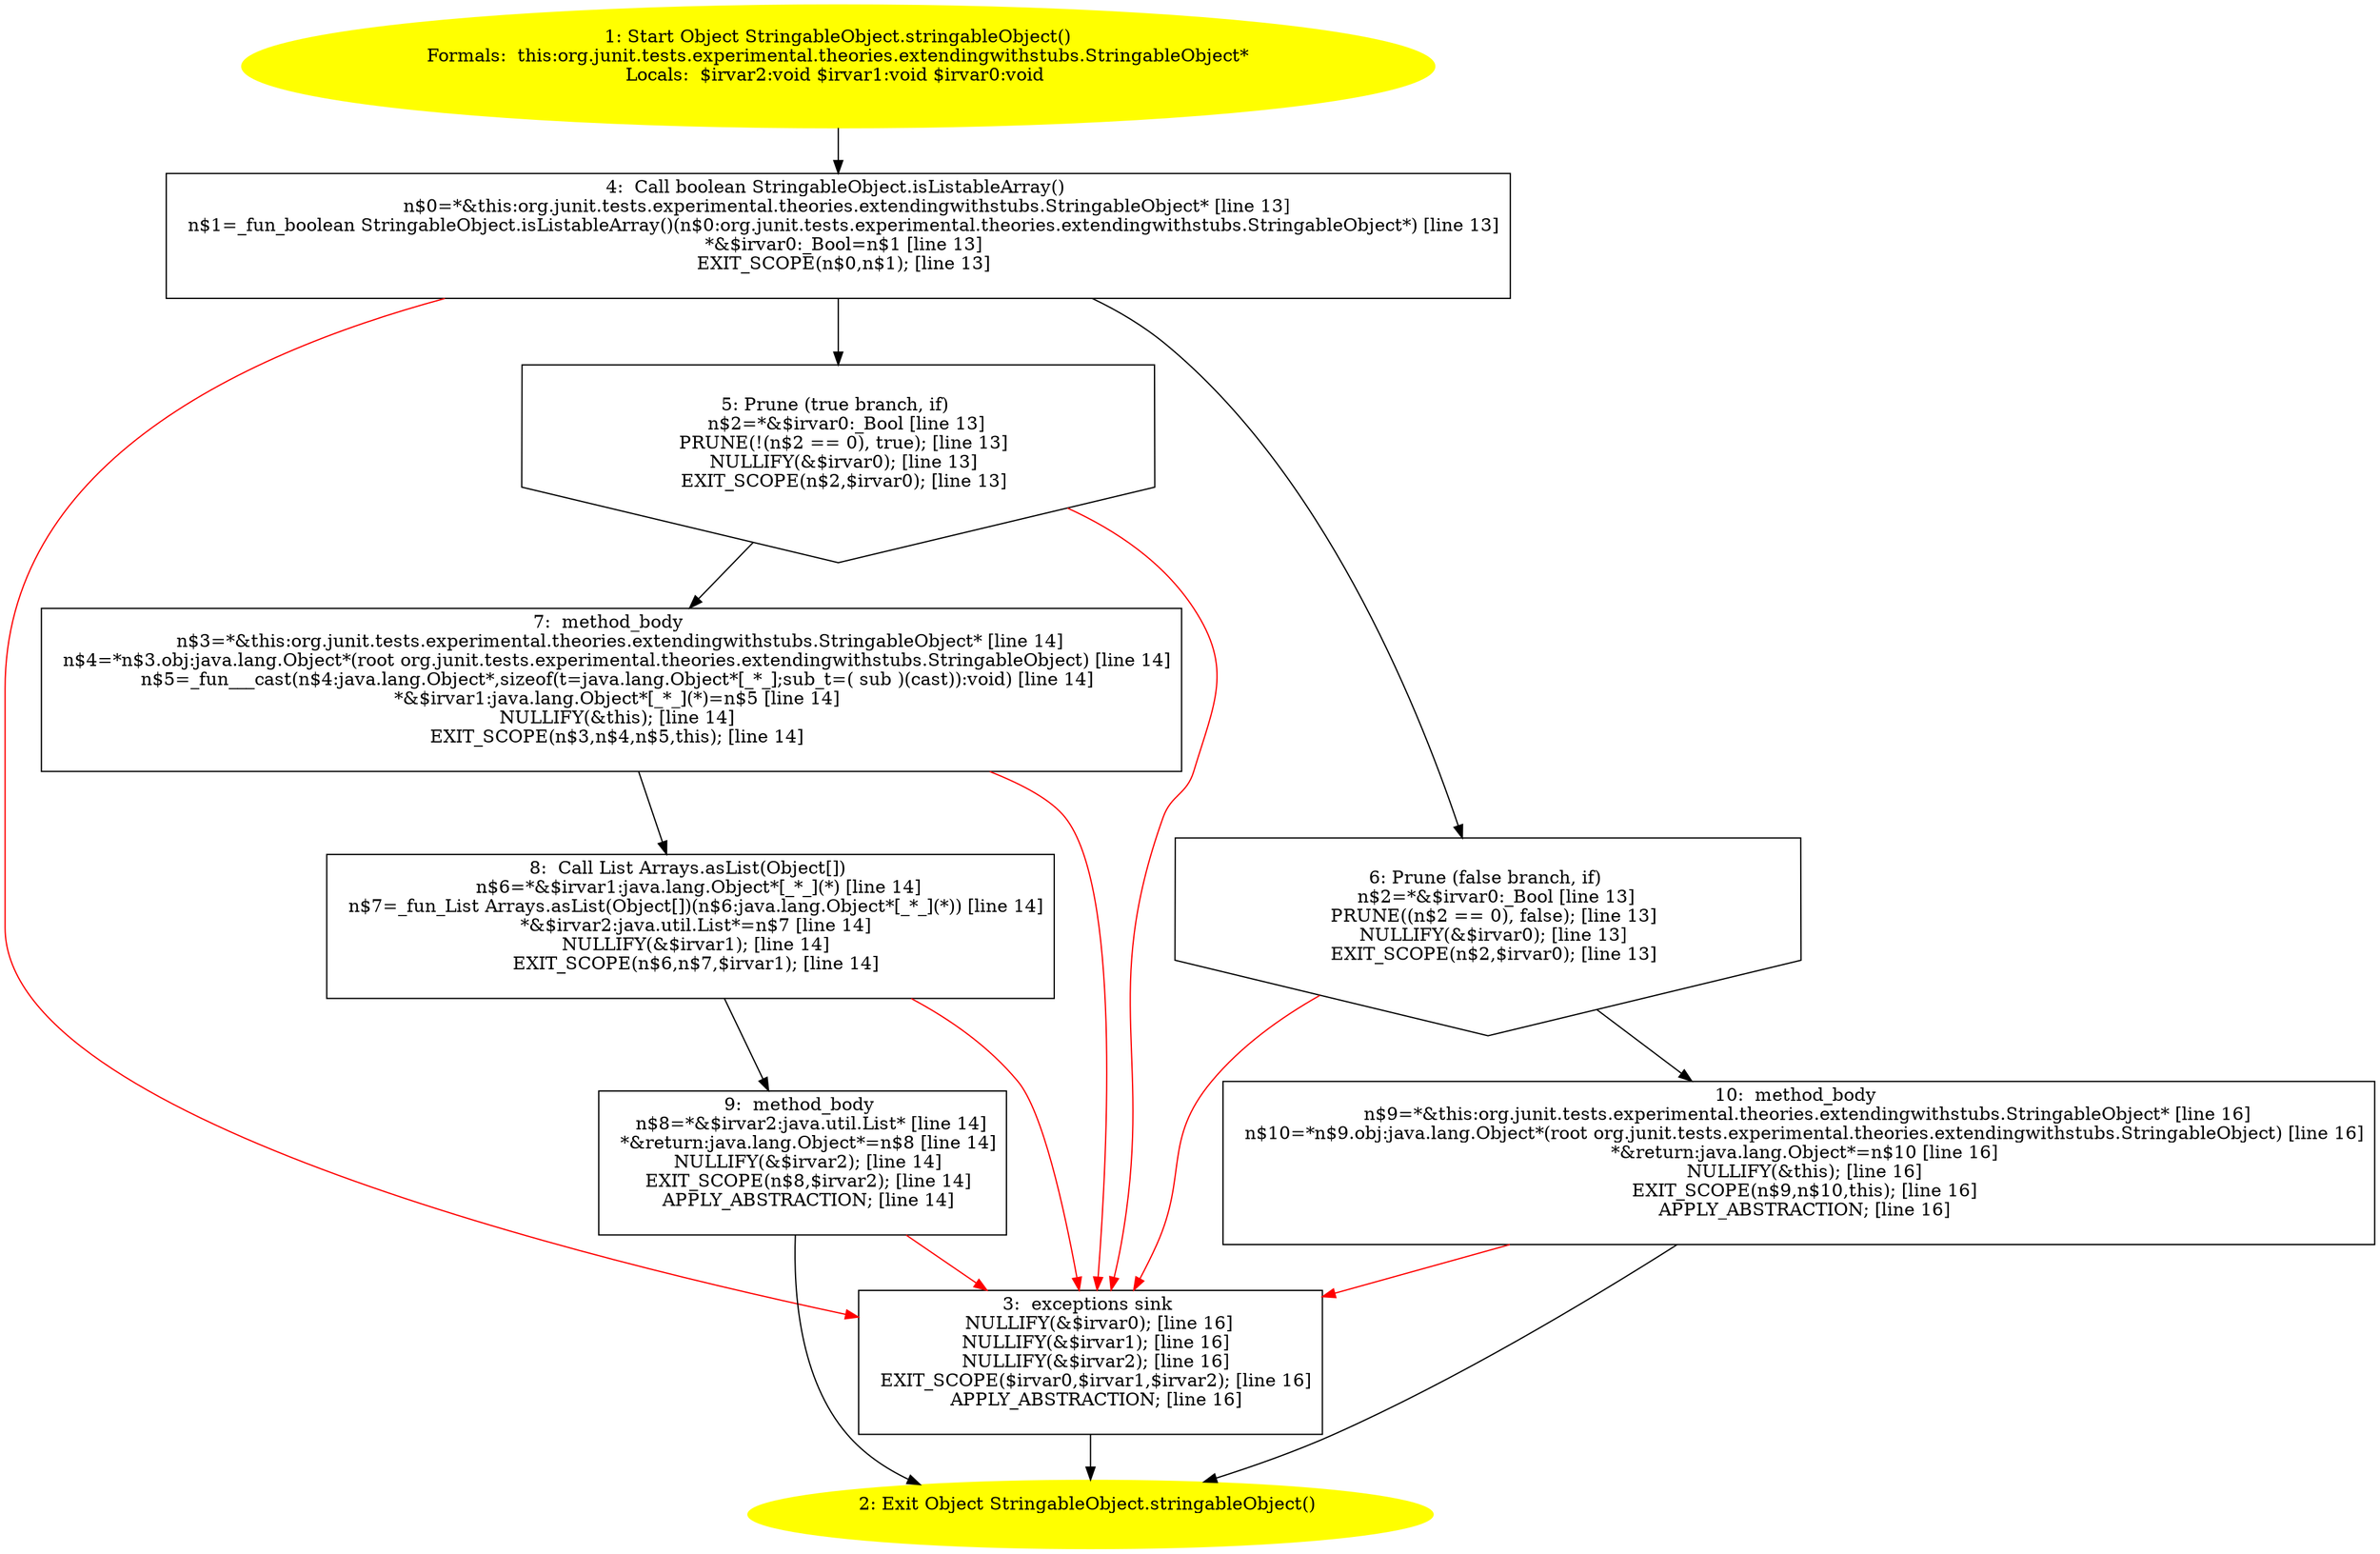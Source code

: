 /* @generated */
digraph cfg {
"org.junit.tests.experimental.theories.extendingwithstubs.StringableObject.stringableObject():java.la.7eca96c90d44063f4a6cfb23e56dbc6b_1" [label="1: Start Object StringableObject.stringableObject()\nFormals:  this:org.junit.tests.experimental.theories.extendingwithstubs.StringableObject*\nLocals:  $irvar2:void $irvar1:void $irvar0:void \n  " color=yellow style=filled]
	

	 "org.junit.tests.experimental.theories.extendingwithstubs.StringableObject.stringableObject():java.la.7eca96c90d44063f4a6cfb23e56dbc6b_1" -> "org.junit.tests.experimental.theories.extendingwithstubs.StringableObject.stringableObject():java.la.7eca96c90d44063f4a6cfb23e56dbc6b_4" ;
"org.junit.tests.experimental.theories.extendingwithstubs.StringableObject.stringableObject():java.la.7eca96c90d44063f4a6cfb23e56dbc6b_2" [label="2: Exit Object StringableObject.stringableObject() \n  " color=yellow style=filled]
	

"org.junit.tests.experimental.theories.extendingwithstubs.StringableObject.stringableObject():java.la.7eca96c90d44063f4a6cfb23e56dbc6b_3" [label="3:  exceptions sink \n   NULLIFY(&$irvar0); [line 16]\n  NULLIFY(&$irvar1); [line 16]\n  NULLIFY(&$irvar2); [line 16]\n  EXIT_SCOPE($irvar0,$irvar1,$irvar2); [line 16]\n  APPLY_ABSTRACTION; [line 16]\n " shape="box"]
	

	 "org.junit.tests.experimental.theories.extendingwithstubs.StringableObject.stringableObject():java.la.7eca96c90d44063f4a6cfb23e56dbc6b_3" -> "org.junit.tests.experimental.theories.extendingwithstubs.StringableObject.stringableObject():java.la.7eca96c90d44063f4a6cfb23e56dbc6b_2" ;
"org.junit.tests.experimental.theories.extendingwithstubs.StringableObject.stringableObject():java.la.7eca96c90d44063f4a6cfb23e56dbc6b_4" [label="4:  Call boolean StringableObject.isListableArray() \n   n$0=*&this:org.junit.tests.experimental.theories.extendingwithstubs.StringableObject* [line 13]\n  n$1=_fun_boolean StringableObject.isListableArray()(n$0:org.junit.tests.experimental.theories.extendingwithstubs.StringableObject*) [line 13]\n  *&$irvar0:_Bool=n$1 [line 13]\n  EXIT_SCOPE(n$0,n$1); [line 13]\n " shape="box"]
	

	 "org.junit.tests.experimental.theories.extendingwithstubs.StringableObject.stringableObject():java.la.7eca96c90d44063f4a6cfb23e56dbc6b_4" -> "org.junit.tests.experimental.theories.extendingwithstubs.StringableObject.stringableObject():java.la.7eca96c90d44063f4a6cfb23e56dbc6b_5" ;
	 "org.junit.tests.experimental.theories.extendingwithstubs.StringableObject.stringableObject():java.la.7eca96c90d44063f4a6cfb23e56dbc6b_4" -> "org.junit.tests.experimental.theories.extendingwithstubs.StringableObject.stringableObject():java.la.7eca96c90d44063f4a6cfb23e56dbc6b_6" ;
	 "org.junit.tests.experimental.theories.extendingwithstubs.StringableObject.stringableObject():java.la.7eca96c90d44063f4a6cfb23e56dbc6b_4" -> "org.junit.tests.experimental.theories.extendingwithstubs.StringableObject.stringableObject():java.la.7eca96c90d44063f4a6cfb23e56dbc6b_3" [color="red" ];
"org.junit.tests.experimental.theories.extendingwithstubs.StringableObject.stringableObject():java.la.7eca96c90d44063f4a6cfb23e56dbc6b_5" [label="5: Prune (true branch, if) \n   n$2=*&$irvar0:_Bool [line 13]\n  PRUNE(!(n$2 == 0), true); [line 13]\n  NULLIFY(&$irvar0); [line 13]\n  EXIT_SCOPE(n$2,$irvar0); [line 13]\n " shape="invhouse"]
	

	 "org.junit.tests.experimental.theories.extendingwithstubs.StringableObject.stringableObject():java.la.7eca96c90d44063f4a6cfb23e56dbc6b_5" -> "org.junit.tests.experimental.theories.extendingwithstubs.StringableObject.stringableObject():java.la.7eca96c90d44063f4a6cfb23e56dbc6b_7" ;
	 "org.junit.tests.experimental.theories.extendingwithstubs.StringableObject.stringableObject():java.la.7eca96c90d44063f4a6cfb23e56dbc6b_5" -> "org.junit.tests.experimental.theories.extendingwithstubs.StringableObject.stringableObject():java.la.7eca96c90d44063f4a6cfb23e56dbc6b_3" [color="red" ];
"org.junit.tests.experimental.theories.extendingwithstubs.StringableObject.stringableObject():java.la.7eca96c90d44063f4a6cfb23e56dbc6b_6" [label="6: Prune (false branch, if) \n   n$2=*&$irvar0:_Bool [line 13]\n  PRUNE((n$2 == 0), false); [line 13]\n  NULLIFY(&$irvar0); [line 13]\n  EXIT_SCOPE(n$2,$irvar0); [line 13]\n " shape="invhouse"]
	

	 "org.junit.tests.experimental.theories.extendingwithstubs.StringableObject.stringableObject():java.la.7eca96c90d44063f4a6cfb23e56dbc6b_6" -> "org.junit.tests.experimental.theories.extendingwithstubs.StringableObject.stringableObject():java.la.7eca96c90d44063f4a6cfb23e56dbc6b_10" ;
	 "org.junit.tests.experimental.theories.extendingwithstubs.StringableObject.stringableObject():java.la.7eca96c90d44063f4a6cfb23e56dbc6b_6" -> "org.junit.tests.experimental.theories.extendingwithstubs.StringableObject.stringableObject():java.la.7eca96c90d44063f4a6cfb23e56dbc6b_3" [color="red" ];
"org.junit.tests.experimental.theories.extendingwithstubs.StringableObject.stringableObject():java.la.7eca96c90d44063f4a6cfb23e56dbc6b_7" [label="7:  method_body \n   n$3=*&this:org.junit.tests.experimental.theories.extendingwithstubs.StringableObject* [line 14]\n  n$4=*n$3.obj:java.lang.Object*(root org.junit.tests.experimental.theories.extendingwithstubs.StringableObject) [line 14]\n  n$5=_fun___cast(n$4:java.lang.Object*,sizeof(t=java.lang.Object*[_*_];sub_t=( sub )(cast)):void) [line 14]\n  *&$irvar1:java.lang.Object*[_*_](*)=n$5 [line 14]\n  NULLIFY(&this); [line 14]\n  EXIT_SCOPE(n$3,n$4,n$5,this); [line 14]\n " shape="box"]
	

	 "org.junit.tests.experimental.theories.extendingwithstubs.StringableObject.stringableObject():java.la.7eca96c90d44063f4a6cfb23e56dbc6b_7" -> "org.junit.tests.experimental.theories.extendingwithstubs.StringableObject.stringableObject():java.la.7eca96c90d44063f4a6cfb23e56dbc6b_8" ;
	 "org.junit.tests.experimental.theories.extendingwithstubs.StringableObject.stringableObject():java.la.7eca96c90d44063f4a6cfb23e56dbc6b_7" -> "org.junit.tests.experimental.theories.extendingwithstubs.StringableObject.stringableObject():java.la.7eca96c90d44063f4a6cfb23e56dbc6b_3" [color="red" ];
"org.junit.tests.experimental.theories.extendingwithstubs.StringableObject.stringableObject():java.la.7eca96c90d44063f4a6cfb23e56dbc6b_8" [label="8:  Call List Arrays.asList(Object[]) \n   n$6=*&$irvar1:java.lang.Object*[_*_](*) [line 14]\n  n$7=_fun_List Arrays.asList(Object[])(n$6:java.lang.Object*[_*_](*)) [line 14]\n  *&$irvar2:java.util.List*=n$7 [line 14]\n  NULLIFY(&$irvar1); [line 14]\n  EXIT_SCOPE(n$6,n$7,$irvar1); [line 14]\n " shape="box"]
	

	 "org.junit.tests.experimental.theories.extendingwithstubs.StringableObject.stringableObject():java.la.7eca96c90d44063f4a6cfb23e56dbc6b_8" -> "org.junit.tests.experimental.theories.extendingwithstubs.StringableObject.stringableObject():java.la.7eca96c90d44063f4a6cfb23e56dbc6b_9" ;
	 "org.junit.tests.experimental.theories.extendingwithstubs.StringableObject.stringableObject():java.la.7eca96c90d44063f4a6cfb23e56dbc6b_8" -> "org.junit.tests.experimental.theories.extendingwithstubs.StringableObject.stringableObject():java.la.7eca96c90d44063f4a6cfb23e56dbc6b_3" [color="red" ];
"org.junit.tests.experimental.theories.extendingwithstubs.StringableObject.stringableObject():java.la.7eca96c90d44063f4a6cfb23e56dbc6b_9" [label="9:  method_body \n   n$8=*&$irvar2:java.util.List* [line 14]\n  *&return:java.lang.Object*=n$8 [line 14]\n  NULLIFY(&$irvar2); [line 14]\n  EXIT_SCOPE(n$8,$irvar2); [line 14]\n  APPLY_ABSTRACTION; [line 14]\n " shape="box"]
	

	 "org.junit.tests.experimental.theories.extendingwithstubs.StringableObject.stringableObject():java.la.7eca96c90d44063f4a6cfb23e56dbc6b_9" -> "org.junit.tests.experimental.theories.extendingwithstubs.StringableObject.stringableObject():java.la.7eca96c90d44063f4a6cfb23e56dbc6b_2" ;
	 "org.junit.tests.experimental.theories.extendingwithstubs.StringableObject.stringableObject():java.la.7eca96c90d44063f4a6cfb23e56dbc6b_9" -> "org.junit.tests.experimental.theories.extendingwithstubs.StringableObject.stringableObject():java.la.7eca96c90d44063f4a6cfb23e56dbc6b_3" [color="red" ];
"org.junit.tests.experimental.theories.extendingwithstubs.StringableObject.stringableObject():java.la.7eca96c90d44063f4a6cfb23e56dbc6b_10" [label="10:  method_body \n   n$9=*&this:org.junit.tests.experimental.theories.extendingwithstubs.StringableObject* [line 16]\n  n$10=*n$9.obj:java.lang.Object*(root org.junit.tests.experimental.theories.extendingwithstubs.StringableObject) [line 16]\n  *&return:java.lang.Object*=n$10 [line 16]\n  NULLIFY(&this); [line 16]\n  EXIT_SCOPE(n$9,n$10,this); [line 16]\n  APPLY_ABSTRACTION; [line 16]\n " shape="box"]
	

	 "org.junit.tests.experimental.theories.extendingwithstubs.StringableObject.stringableObject():java.la.7eca96c90d44063f4a6cfb23e56dbc6b_10" -> "org.junit.tests.experimental.theories.extendingwithstubs.StringableObject.stringableObject():java.la.7eca96c90d44063f4a6cfb23e56dbc6b_2" ;
	 "org.junit.tests.experimental.theories.extendingwithstubs.StringableObject.stringableObject():java.la.7eca96c90d44063f4a6cfb23e56dbc6b_10" -> "org.junit.tests.experimental.theories.extendingwithstubs.StringableObject.stringableObject():java.la.7eca96c90d44063f4a6cfb23e56dbc6b_3" [color="red" ];
}

